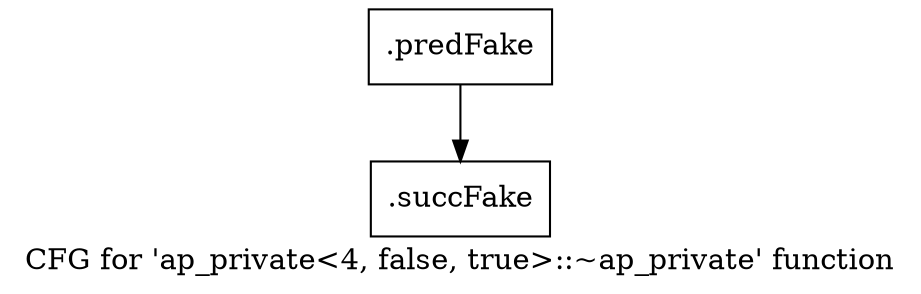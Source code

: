 digraph "CFG for 'ap_private\<4, false, true\>::~ap_private' function" {
	label="CFG for 'ap_private\<4, false, true\>::~ap_private' function";

	Node0x46ddbf0 [shape=record,filename="",linenumber="",label="{.predFake}"];
	Node0x46ddbf0 -> Node0x47e8b90[ callList="" memoryops="" filename="/media/miguel/NewVolume/Linux/Xilinx/Vitis_HLS/2020.2/include/etc/ap_private.h" execusionnum="344"];
	Node0x47e8b90 [shape=record,filename="/media/miguel/NewVolume/Linux/Xilinx/Vitis_HLS/2020.2/include/etc/ap_private.h",linenumber="1752",label="{.succFake}"];
}
